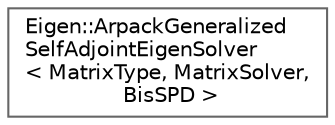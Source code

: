 digraph "类继承关系图"
{
 // LATEX_PDF_SIZE
  bgcolor="transparent";
  edge [fontname=Helvetica,fontsize=10,labelfontname=Helvetica,labelfontsize=10];
  node [fontname=Helvetica,fontsize=10,shape=box,height=0.2,width=0.4];
  rankdir="LR";
  Node0 [id="Node000000",label="Eigen::ArpackGeneralized\lSelfAdjointEigenSolver\l\< MatrixType, MatrixSolver,\l BisSPD \>",height=0.2,width=0.4,color="grey40", fillcolor="white", style="filled",URL="$class_eigen_1_1_arpack_generalized_self_adjoint_eigen_solver.html",tooltip=" "];
}
